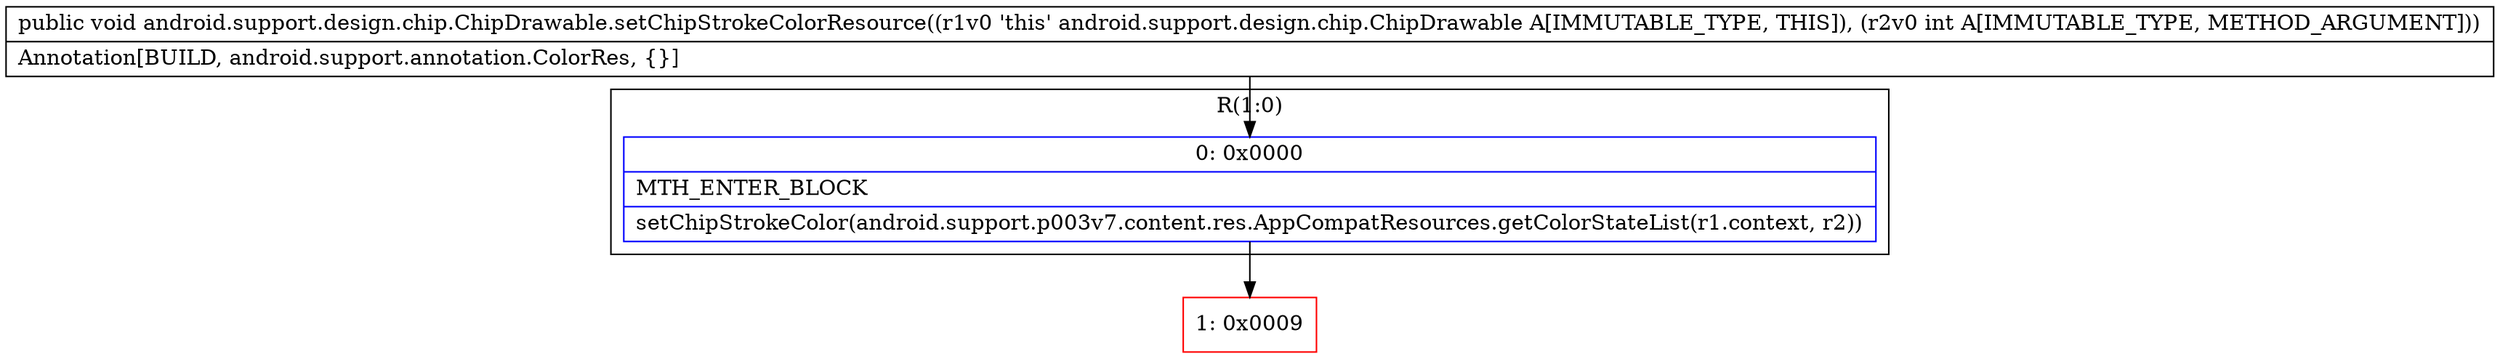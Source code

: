digraph "CFG forandroid.support.design.chip.ChipDrawable.setChipStrokeColorResource(I)V" {
subgraph cluster_Region_1322008074 {
label = "R(1:0)";
node [shape=record,color=blue];
Node_0 [shape=record,label="{0\:\ 0x0000|MTH_ENTER_BLOCK\l|setChipStrokeColor(android.support.p003v7.content.res.AppCompatResources.getColorStateList(r1.context, r2))\l}"];
}
Node_1 [shape=record,color=red,label="{1\:\ 0x0009}"];
MethodNode[shape=record,label="{public void android.support.design.chip.ChipDrawable.setChipStrokeColorResource((r1v0 'this' android.support.design.chip.ChipDrawable A[IMMUTABLE_TYPE, THIS]), (r2v0 int A[IMMUTABLE_TYPE, METHOD_ARGUMENT]))  | Annotation[BUILD, android.support.annotation.ColorRes, \{\}]\l}"];
MethodNode -> Node_0;
Node_0 -> Node_1;
}

